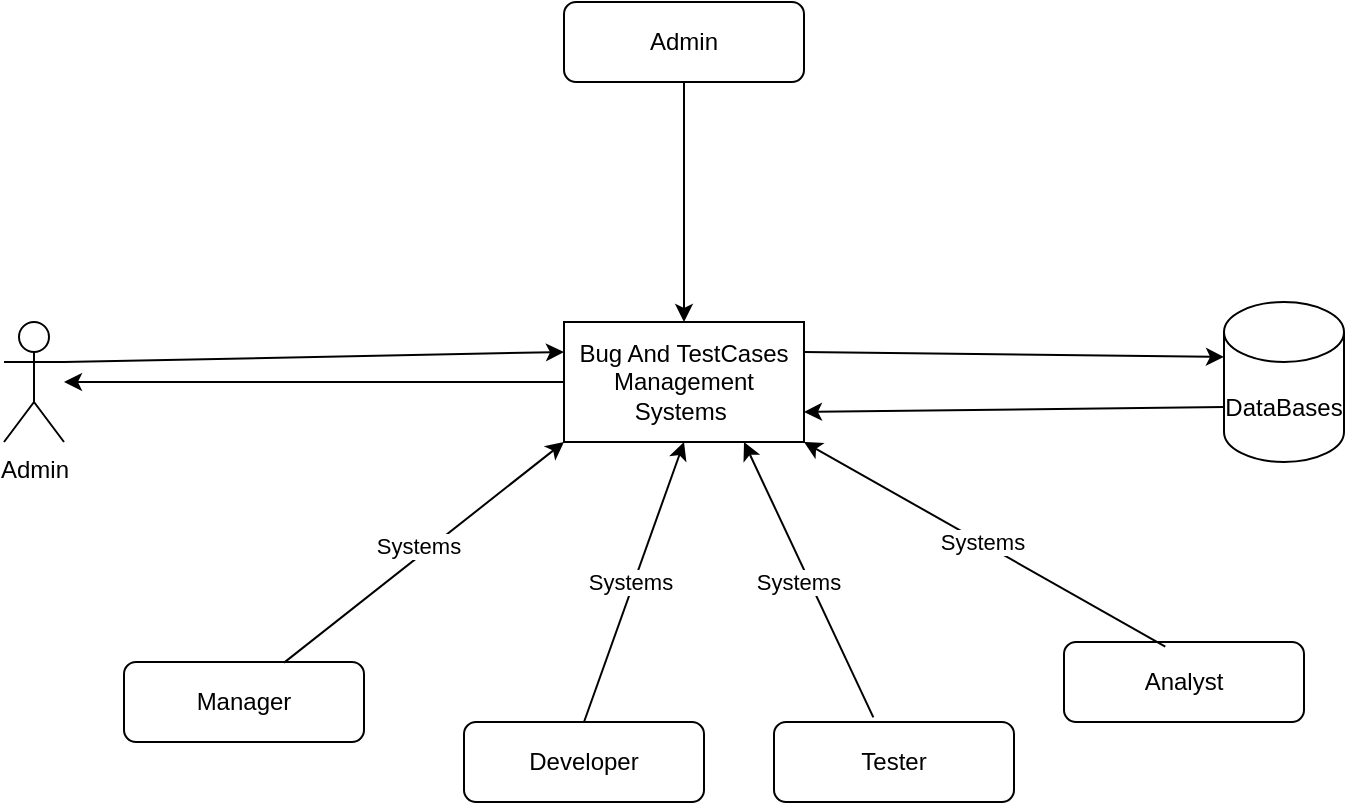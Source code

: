 <mxfile version="24.4.8" type="device">
  <diagram name="Page-1" id="js7AcAJWkug1fJw1Gztb">
    <mxGraphModel dx="746" dy="552" grid="1" gridSize="10" guides="1" tooltips="1" connect="1" arrows="1" fold="1" page="1" pageScale="1" pageWidth="850" pageHeight="1100" math="0" shadow="0">
      <root>
        <mxCell id="0" />
        <mxCell id="1" parent="0" />
        <mxCell id="67p3772FqBmkvbW1Jcc8-1" value="Bug And TestCases Management Systems&amp;nbsp;" style="rounded=0;whiteSpace=wrap;html=1;" vertex="1" parent="1">
          <mxGeometry x="320" y="240" width="120" height="60" as="geometry" />
        </mxCell>
        <mxCell id="67p3772FqBmkvbW1Jcc8-2" value="Admin" style="rounded=1;whiteSpace=wrap;html=1;" vertex="1" parent="1">
          <mxGeometry x="320" y="80" width="120" height="40" as="geometry" />
        </mxCell>
        <mxCell id="67p3772FqBmkvbW1Jcc8-3" value="Manager" style="rounded=1;whiteSpace=wrap;html=1;" vertex="1" parent="1">
          <mxGeometry x="100" y="410" width="120" height="40" as="geometry" />
        </mxCell>
        <mxCell id="67p3772FqBmkvbW1Jcc8-4" value="Developer" style="rounded=1;whiteSpace=wrap;html=1;" vertex="1" parent="1">
          <mxGeometry x="270" y="440" width="120" height="40" as="geometry" />
        </mxCell>
        <mxCell id="67p3772FqBmkvbW1Jcc8-5" value="Tester" style="rounded=1;whiteSpace=wrap;html=1;" vertex="1" parent="1">
          <mxGeometry x="425" y="440" width="120" height="40" as="geometry" />
        </mxCell>
        <mxCell id="67p3772FqBmkvbW1Jcc8-6" value="Analyst" style="rounded=1;whiteSpace=wrap;html=1;" vertex="1" parent="1">
          <mxGeometry x="570" y="400" width="120" height="40" as="geometry" />
        </mxCell>
        <mxCell id="67p3772FqBmkvbW1Jcc8-7" value="Admin" style="shape=umlActor;verticalLabelPosition=bottom;verticalAlign=top;html=1;outlineConnect=0;" vertex="1" parent="1">
          <mxGeometry x="40" y="240" width="30" height="60" as="geometry" />
        </mxCell>
        <mxCell id="67p3772FqBmkvbW1Jcc8-8" value="DataBases" style="shape=cylinder3;whiteSpace=wrap;html=1;boundedLbl=1;backgroundOutline=1;size=15;" vertex="1" parent="1">
          <mxGeometry x="650" y="230" width="60" height="80" as="geometry" />
        </mxCell>
        <mxCell id="67p3772FqBmkvbW1Jcc8-9" value="" style="endArrow=classic;html=1;rounded=0;exitX=0.5;exitY=1;exitDx=0;exitDy=0;entryX=0.5;entryY=0;entryDx=0;entryDy=0;" edge="1" parent="1" source="67p3772FqBmkvbW1Jcc8-2" target="67p3772FqBmkvbW1Jcc8-1">
          <mxGeometry width="50" height="50" relative="1" as="geometry">
            <mxPoint x="360" y="310" as="sourcePoint" />
            <mxPoint x="410" y="260" as="targetPoint" />
          </mxGeometry>
        </mxCell>
        <mxCell id="67p3772FqBmkvbW1Jcc8-10" value="" style="endArrow=classic;html=1;rounded=0;exitX=0.667;exitY=0.008;exitDx=0;exitDy=0;exitPerimeter=0;entryX=0;entryY=1;entryDx=0;entryDy=0;" edge="1" parent="1" source="67p3772FqBmkvbW1Jcc8-3" target="67p3772FqBmkvbW1Jcc8-1">
          <mxGeometry width="50" height="50" relative="1" as="geometry">
            <mxPoint x="360" y="310" as="sourcePoint" />
            <mxPoint x="410" y="260" as="targetPoint" />
          </mxGeometry>
        </mxCell>
        <mxCell id="67p3772FqBmkvbW1Jcc8-11" value="Systems" style="edgeLabel;html=1;align=center;verticalAlign=middle;resizable=0;points=[];" vertex="1" connectable="0" parent="67p3772FqBmkvbW1Jcc8-10">
          <mxGeometry x="-0.005" y="5" relative="1" as="geometry">
            <mxPoint as="offset" />
          </mxGeometry>
        </mxCell>
        <mxCell id="67p3772FqBmkvbW1Jcc8-12" value="" style="endArrow=classic;html=1;rounded=0;exitX=0.5;exitY=0;exitDx=0;exitDy=0;entryX=0.5;entryY=1;entryDx=0;entryDy=0;" edge="1" parent="1" source="67p3772FqBmkvbW1Jcc8-4" target="67p3772FqBmkvbW1Jcc8-1">
          <mxGeometry width="50" height="50" relative="1" as="geometry">
            <mxPoint x="360" y="310" as="sourcePoint" />
            <mxPoint x="410" y="260" as="targetPoint" />
          </mxGeometry>
        </mxCell>
        <mxCell id="67p3772FqBmkvbW1Jcc8-13" value="Systems" style="edgeLabel;html=1;align=center;verticalAlign=middle;resizable=0;points=[];" vertex="1" connectable="0" parent="67p3772FqBmkvbW1Jcc8-12">
          <mxGeometry x="-0.006" y="2" relative="1" as="geometry">
            <mxPoint as="offset" />
          </mxGeometry>
        </mxCell>
        <mxCell id="67p3772FqBmkvbW1Jcc8-14" value="" style="endArrow=classic;html=1;rounded=0;exitX=0.414;exitY=-0.058;exitDx=0;exitDy=0;exitPerimeter=0;entryX=0.75;entryY=1;entryDx=0;entryDy=0;" edge="1" parent="1" source="67p3772FqBmkvbW1Jcc8-5" target="67p3772FqBmkvbW1Jcc8-1">
          <mxGeometry width="50" height="50" relative="1" as="geometry">
            <mxPoint x="360" y="310" as="sourcePoint" />
            <mxPoint x="410" y="260" as="targetPoint" />
          </mxGeometry>
        </mxCell>
        <mxCell id="67p3772FqBmkvbW1Jcc8-15" value="Text" style="edgeLabel;html=1;align=center;verticalAlign=middle;resizable=0;points=[];" vertex="1" connectable="0" parent="67p3772FqBmkvbW1Jcc8-14">
          <mxGeometry x="-0.013" y="1" relative="1" as="geometry">
            <mxPoint as="offset" />
          </mxGeometry>
        </mxCell>
        <mxCell id="67p3772FqBmkvbW1Jcc8-16" value="Systems" style="edgeLabel;html=1;align=center;verticalAlign=middle;resizable=0;points=[];" vertex="1" connectable="0" parent="67p3772FqBmkvbW1Jcc8-14">
          <mxGeometry x="0.022" y="5" relative="1" as="geometry">
            <mxPoint as="offset" />
          </mxGeometry>
        </mxCell>
        <mxCell id="67p3772FqBmkvbW1Jcc8-17" value="" style="endArrow=classic;html=1;rounded=0;exitX=0.422;exitY=0.058;exitDx=0;exitDy=0;exitPerimeter=0;entryX=1;entryY=1;entryDx=0;entryDy=0;" edge="1" parent="1" source="67p3772FqBmkvbW1Jcc8-6" target="67p3772FqBmkvbW1Jcc8-1">
          <mxGeometry width="50" height="50" relative="1" as="geometry">
            <mxPoint x="360" y="310" as="sourcePoint" />
            <mxPoint x="410" y="260" as="targetPoint" />
          </mxGeometry>
        </mxCell>
        <mxCell id="67p3772FqBmkvbW1Jcc8-18" value="Systems" style="edgeLabel;html=1;align=center;verticalAlign=middle;resizable=0;points=[];" vertex="1" connectable="0" parent="67p3772FqBmkvbW1Jcc8-17">
          <mxGeometry x="0.021" relative="1" as="geometry">
            <mxPoint as="offset" />
          </mxGeometry>
        </mxCell>
        <mxCell id="67p3772FqBmkvbW1Jcc8-19" value="" style="endArrow=classic;html=1;rounded=0;exitX=1;exitY=0.333;exitDx=0;exitDy=0;exitPerimeter=0;entryX=0;entryY=0.25;entryDx=0;entryDy=0;" edge="1" parent="1" source="67p3772FqBmkvbW1Jcc8-7" target="67p3772FqBmkvbW1Jcc8-1">
          <mxGeometry width="50" height="50" relative="1" as="geometry">
            <mxPoint x="360" y="310" as="sourcePoint" />
            <mxPoint x="410" y="260" as="targetPoint" />
          </mxGeometry>
        </mxCell>
        <mxCell id="67p3772FqBmkvbW1Jcc8-20" value="" style="endArrow=classic;html=1;rounded=0;exitX=1;exitY=0.25;exitDx=0;exitDy=0;entryX=0;entryY=0;entryDx=0;entryDy=27.5;entryPerimeter=0;" edge="1" parent="1" source="67p3772FqBmkvbW1Jcc8-1" target="67p3772FqBmkvbW1Jcc8-8">
          <mxGeometry width="50" height="50" relative="1" as="geometry">
            <mxPoint x="360" y="310" as="sourcePoint" />
            <mxPoint x="410" y="260" as="targetPoint" />
          </mxGeometry>
        </mxCell>
        <mxCell id="67p3772FqBmkvbW1Jcc8-21" value="" style="endArrow=classic;html=1;rounded=0;exitX=0;exitY=0;exitDx=0;exitDy=52.5;exitPerimeter=0;entryX=1;entryY=0.75;entryDx=0;entryDy=0;" edge="1" parent="1" source="67p3772FqBmkvbW1Jcc8-8" target="67p3772FqBmkvbW1Jcc8-1">
          <mxGeometry width="50" height="50" relative="1" as="geometry">
            <mxPoint x="360" y="310" as="sourcePoint" />
            <mxPoint x="410" y="260" as="targetPoint" />
          </mxGeometry>
        </mxCell>
        <mxCell id="67p3772FqBmkvbW1Jcc8-22" value="" style="endArrow=classic;html=1;rounded=0;exitX=0;exitY=0.5;exitDx=0;exitDy=0;" edge="1" parent="1" source="67p3772FqBmkvbW1Jcc8-1" target="67p3772FqBmkvbW1Jcc8-7">
          <mxGeometry width="50" height="50" relative="1" as="geometry">
            <mxPoint x="190" y="340" as="sourcePoint" />
            <mxPoint x="240" y="290" as="targetPoint" />
          </mxGeometry>
        </mxCell>
      </root>
    </mxGraphModel>
  </diagram>
</mxfile>
